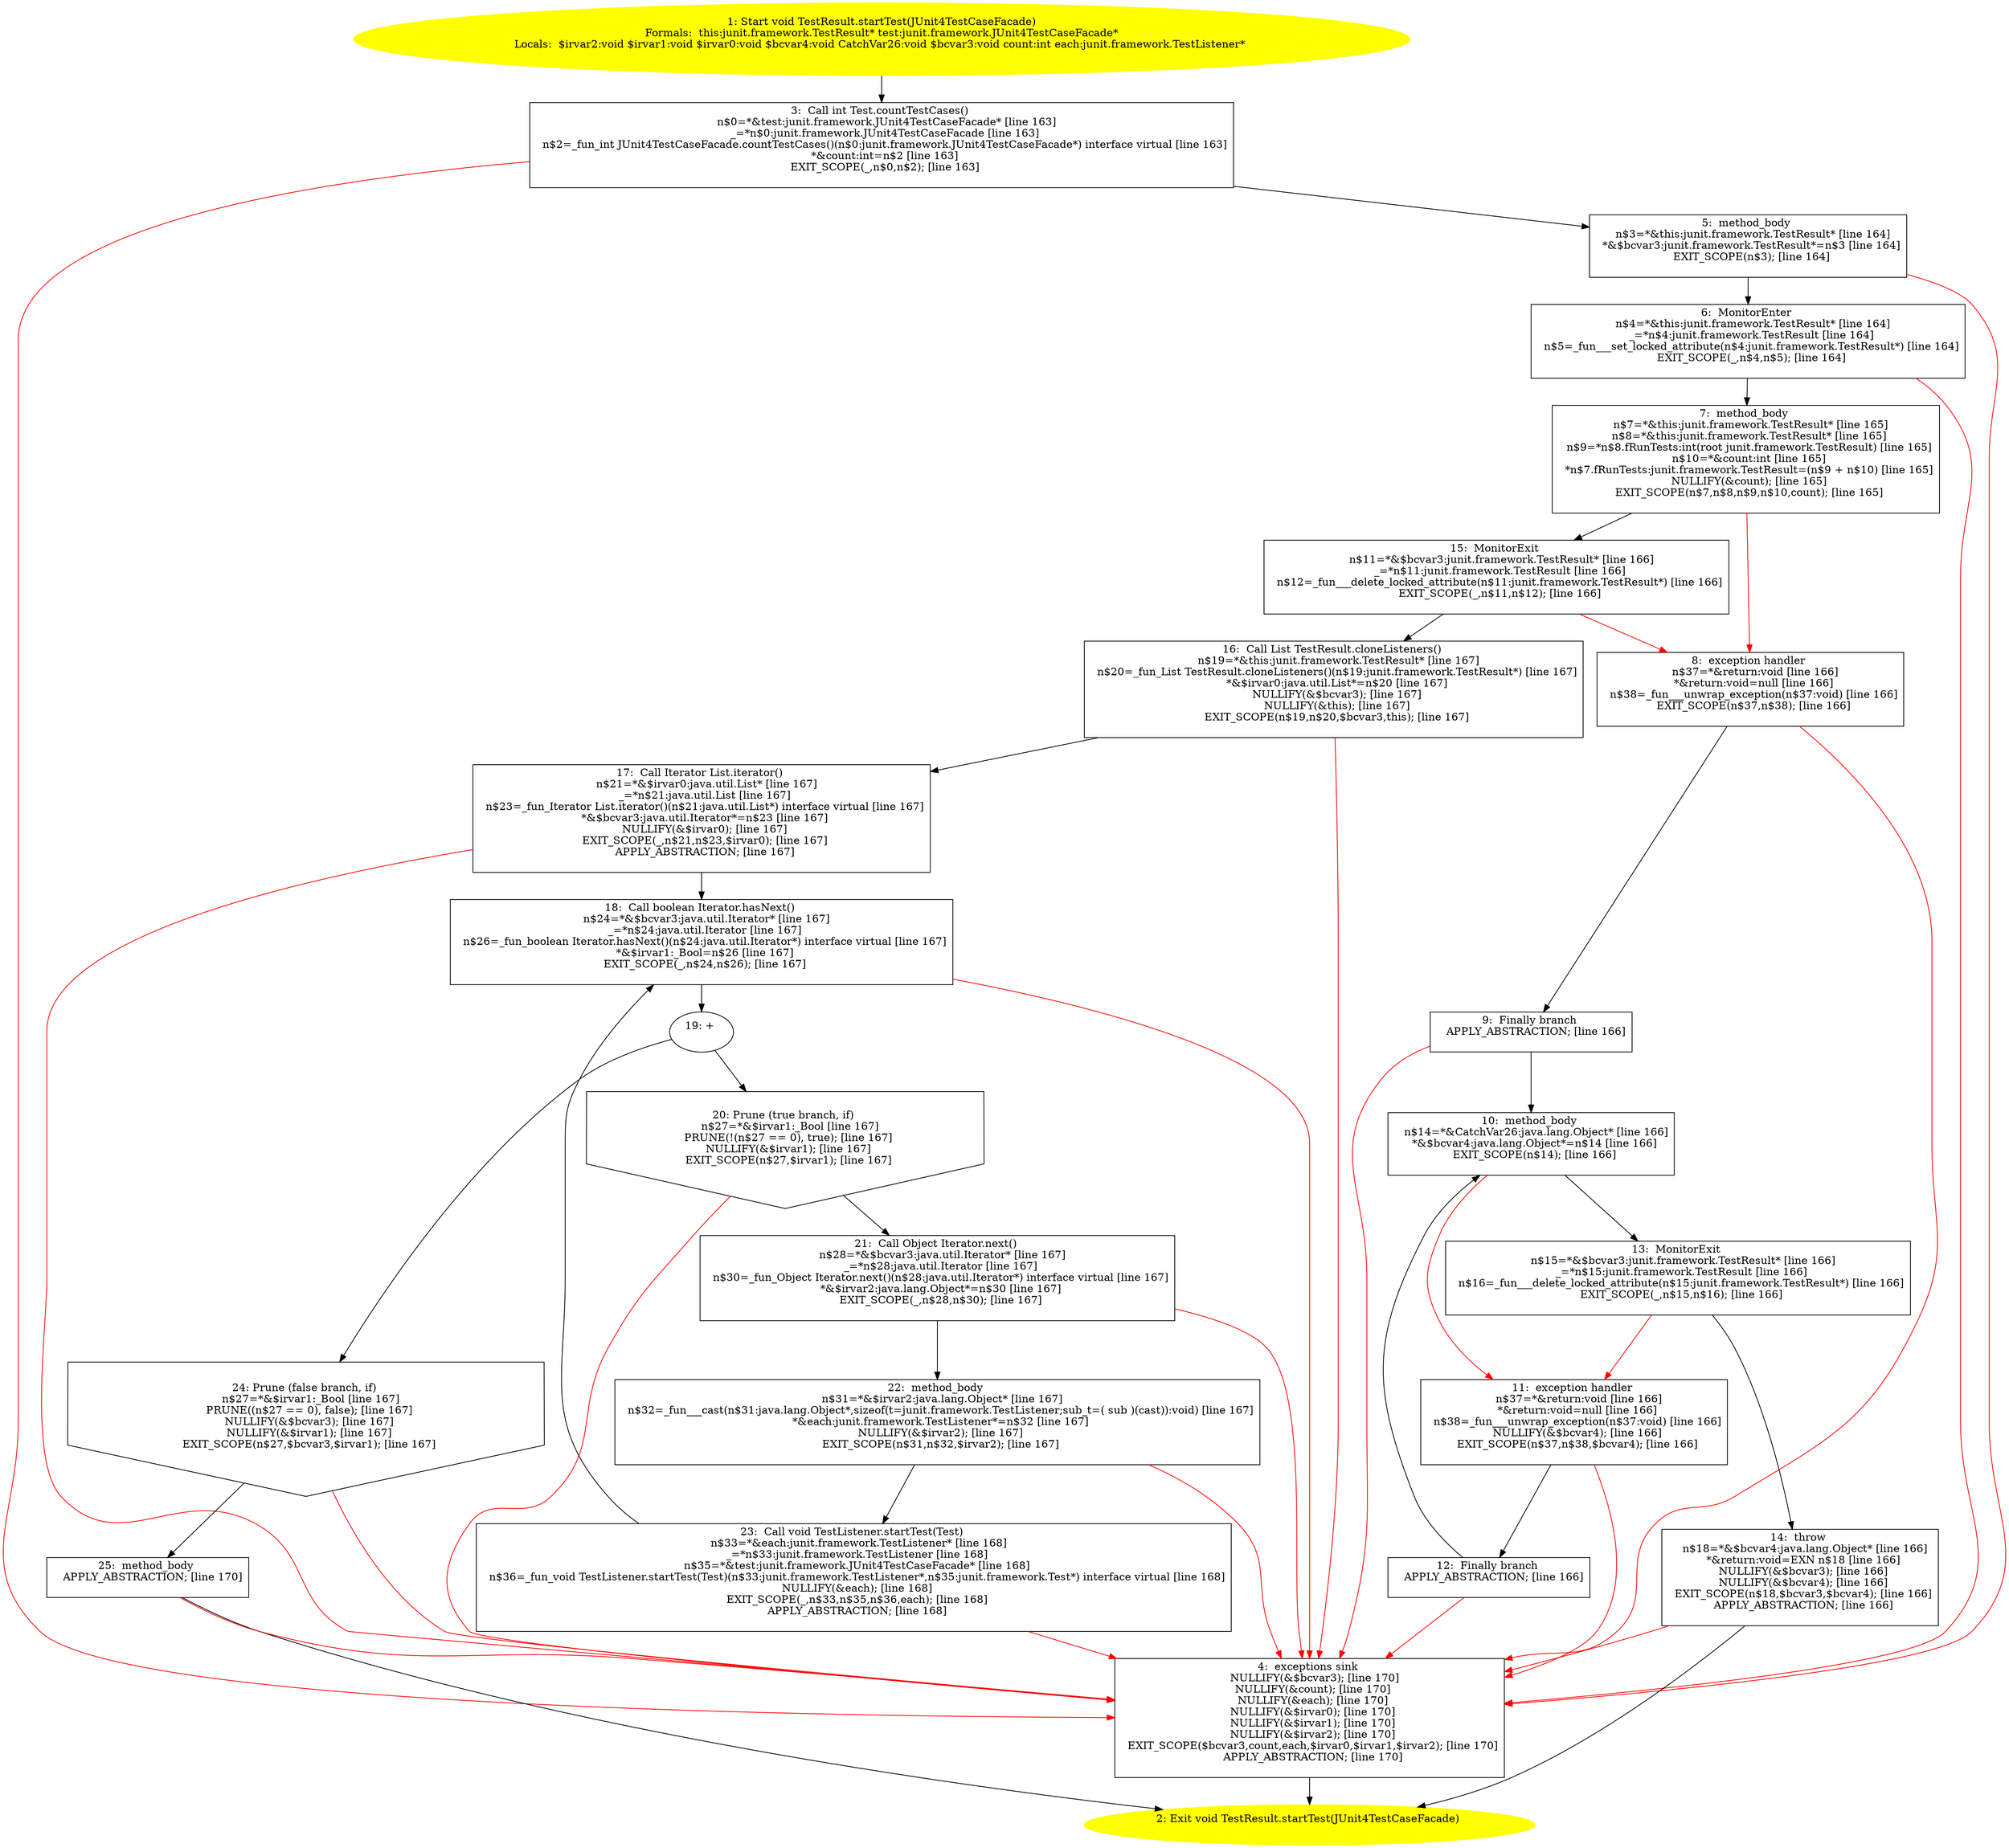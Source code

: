 /* @generated */
digraph cfg {
"junit.framework.TestResult.startTest(junit.framework.JUnit4TestCaseFacade):void.56f60e88ee9763b6785b7dca6da2120b_1" [label="1: Start void TestResult.startTest(JUnit4TestCaseFacade)\nFormals:  this:junit.framework.TestResult* test:junit.framework.JUnit4TestCaseFacade*\nLocals:  $irvar2:void $irvar1:void $irvar0:void $bcvar4:void CatchVar26:void $bcvar3:void count:int each:junit.framework.TestListener* \n  " color=yellow style=filled]
	

	 "junit.framework.TestResult.startTest(junit.framework.JUnit4TestCaseFacade):void.56f60e88ee9763b6785b7dca6da2120b_1" -> "junit.framework.TestResult.startTest(junit.framework.JUnit4TestCaseFacade):void.56f60e88ee9763b6785b7dca6da2120b_3" ;
"junit.framework.TestResult.startTest(junit.framework.JUnit4TestCaseFacade):void.56f60e88ee9763b6785b7dca6da2120b_2" [label="2: Exit void TestResult.startTest(JUnit4TestCaseFacade) \n  " color=yellow style=filled]
	

"junit.framework.TestResult.startTest(junit.framework.JUnit4TestCaseFacade):void.56f60e88ee9763b6785b7dca6da2120b_3" [label="3:  Call int Test.countTestCases() \n   n$0=*&test:junit.framework.JUnit4TestCaseFacade* [line 163]\n  _=*n$0:junit.framework.JUnit4TestCaseFacade [line 163]\n  n$2=_fun_int JUnit4TestCaseFacade.countTestCases()(n$0:junit.framework.JUnit4TestCaseFacade*) interface virtual [line 163]\n  *&count:int=n$2 [line 163]\n  EXIT_SCOPE(_,n$0,n$2); [line 163]\n " shape="box"]
	

	 "junit.framework.TestResult.startTest(junit.framework.JUnit4TestCaseFacade):void.56f60e88ee9763b6785b7dca6da2120b_3" -> "junit.framework.TestResult.startTest(junit.framework.JUnit4TestCaseFacade):void.56f60e88ee9763b6785b7dca6da2120b_5" ;
	 "junit.framework.TestResult.startTest(junit.framework.JUnit4TestCaseFacade):void.56f60e88ee9763b6785b7dca6da2120b_3" -> "junit.framework.TestResult.startTest(junit.framework.JUnit4TestCaseFacade):void.56f60e88ee9763b6785b7dca6da2120b_4" [color="red" ];
"junit.framework.TestResult.startTest(junit.framework.JUnit4TestCaseFacade):void.56f60e88ee9763b6785b7dca6da2120b_4" [label="4:  exceptions sink \n   NULLIFY(&$bcvar3); [line 170]\n  NULLIFY(&count); [line 170]\n  NULLIFY(&each); [line 170]\n  NULLIFY(&$irvar0); [line 170]\n  NULLIFY(&$irvar1); [line 170]\n  NULLIFY(&$irvar2); [line 170]\n  EXIT_SCOPE($bcvar3,count,each,$irvar0,$irvar1,$irvar2); [line 170]\n  APPLY_ABSTRACTION; [line 170]\n " shape="box"]
	

	 "junit.framework.TestResult.startTest(junit.framework.JUnit4TestCaseFacade):void.56f60e88ee9763b6785b7dca6da2120b_4" -> "junit.framework.TestResult.startTest(junit.framework.JUnit4TestCaseFacade):void.56f60e88ee9763b6785b7dca6da2120b_2" ;
"junit.framework.TestResult.startTest(junit.framework.JUnit4TestCaseFacade):void.56f60e88ee9763b6785b7dca6da2120b_5" [label="5:  method_body \n   n$3=*&this:junit.framework.TestResult* [line 164]\n  *&$bcvar3:junit.framework.TestResult*=n$3 [line 164]\n  EXIT_SCOPE(n$3); [line 164]\n " shape="box"]
	

	 "junit.framework.TestResult.startTest(junit.framework.JUnit4TestCaseFacade):void.56f60e88ee9763b6785b7dca6da2120b_5" -> "junit.framework.TestResult.startTest(junit.framework.JUnit4TestCaseFacade):void.56f60e88ee9763b6785b7dca6da2120b_6" ;
	 "junit.framework.TestResult.startTest(junit.framework.JUnit4TestCaseFacade):void.56f60e88ee9763b6785b7dca6da2120b_5" -> "junit.framework.TestResult.startTest(junit.framework.JUnit4TestCaseFacade):void.56f60e88ee9763b6785b7dca6da2120b_4" [color="red" ];
"junit.framework.TestResult.startTest(junit.framework.JUnit4TestCaseFacade):void.56f60e88ee9763b6785b7dca6da2120b_6" [label="6:  MonitorEnter \n   n$4=*&this:junit.framework.TestResult* [line 164]\n  _=*n$4:junit.framework.TestResult [line 164]\n  n$5=_fun___set_locked_attribute(n$4:junit.framework.TestResult*) [line 164]\n  EXIT_SCOPE(_,n$4,n$5); [line 164]\n " shape="box"]
	

	 "junit.framework.TestResult.startTest(junit.framework.JUnit4TestCaseFacade):void.56f60e88ee9763b6785b7dca6da2120b_6" -> "junit.framework.TestResult.startTest(junit.framework.JUnit4TestCaseFacade):void.56f60e88ee9763b6785b7dca6da2120b_7" ;
	 "junit.framework.TestResult.startTest(junit.framework.JUnit4TestCaseFacade):void.56f60e88ee9763b6785b7dca6da2120b_6" -> "junit.framework.TestResult.startTest(junit.framework.JUnit4TestCaseFacade):void.56f60e88ee9763b6785b7dca6da2120b_4" [color="red" ];
"junit.framework.TestResult.startTest(junit.framework.JUnit4TestCaseFacade):void.56f60e88ee9763b6785b7dca6da2120b_7" [label="7:  method_body \n   n$7=*&this:junit.framework.TestResult* [line 165]\n  n$8=*&this:junit.framework.TestResult* [line 165]\n  n$9=*n$8.fRunTests:int(root junit.framework.TestResult) [line 165]\n  n$10=*&count:int [line 165]\n  *n$7.fRunTests:junit.framework.TestResult=(n$9 + n$10) [line 165]\n  NULLIFY(&count); [line 165]\n  EXIT_SCOPE(n$7,n$8,n$9,n$10,count); [line 165]\n " shape="box"]
	

	 "junit.framework.TestResult.startTest(junit.framework.JUnit4TestCaseFacade):void.56f60e88ee9763b6785b7dca6da2120b_7" -> "junit.framework.TestResult.startTest(junit.framework.JUnit4TestCaseFacade):void.56f60e88ee9763b6785b7dca6da2120b_15" ;
	 "junit.framework.TestResult.startTest(junit.framework.JUnit4TestCaseFacade):void.56f60e88ee9763b6785b7dca6da2120b_7" -> "junit.framework.TestResult.startTest(junit.framework.JUnit4TestCaseFacade):void.56f60e88ee9763b6785b7dca6da2120b_8" [color="red" ];
"junit.framework.TestResult.startTest(junit.framework.JUnit4TestCaseFacade):void.56f60e88ee9763b6785b7dca6da2120b_8" [label="8:  exception handler \n   n$37=*&return:void [line 166]\n  *&return:void=null [line 166]\n  n$38=_fun___unwrap_exception(n$37:void) [line 166]\n  EXIT_SCOPE(n$37,n$38); [line 166]\n " shape="box"]
	

	 "junit.framework.TestResult.startTest(junit.framework.JUnit4TestCaseFacade):void.56f60e88ee9763b6785b7dca6da2120b_8" -> "junit.framework.TestResult.startTest(junit.framework.JUnit4TestCaseFacade):void.56f60e88ee9763b6785b7dca6da2120b_9" ;
	 "junit.framework.TestResult.startTest(junit.framework.JUnit4TestCaseFacade):void.56f60e88ee9763b6785b7dca6da2120b_8" -> "junit.framework.TestResult.startTest(junit.framework.JUnit4TestCaseFacade):void.56f60e88ee9763b6785b7dca6da2120b_4" [color="red" ];
"junit.framework.TestResult.startTest(junit.framework.JUnit4TestCaseFacade):void.56f60e88ee9763b6785b7dca6da2120b_9" [label="9:  Finally branch \n   APPLY_ABSTRACTION; [line 166]\n " shape="box"]
	

	 "junit.framework.TestResult.startTest(junit.framework.JUnit4TestCaseFacade):void.56f60e88ee9763b6785b7dca6da2120b_9" -> "junit.framework.TestResult.startTest(junit.framework.JUnit4TestCaseFacade):void.56f60e88ee9763b6785b7dca6da2120b_10" ;
	 "junit.framework.TestResult.startTest(junit.framework.JUnit4TestCaseFacade):void.56f60e88ee9763b6785b7dca6da2120b_9" -> "junit.framework.TestResult.startTest(junit.framework.JUnit4TestCaseFacade):void.56f60e88ee9763b6785b7dca6da2120b_4" [color="red" ];
"junit.framework.TestResult.startTest(junit.framework.JUnit4TestCaseFacade):void.56f60e88ee9763b6785b7dca6da2120b_10" [label="10:  method_body \n   n$14=*&CatchVar26:java.lang.Object* [line 166]\n  *&$bcvar4:java.lang.Object*=n$14 [line 166]\n  EXIT_SCOPE(n$14); [line 166]\n " shape="box"]
	

	 "junit.framework.TestResult.startTest(junit.framework.JUnit4TestCaseFacade):void.56f60e88ee9763b6785b7dca6da2120b_10" -> "junit.framework.TestResult.startTest(junit.framework.JUnit4TestCaseFacade):void.56f60e88ee9763b6785b7dca6da2120b_13" ;
	 "junit.framework.TestResult.startTest(junit.framework.JUnit4TestCaseFacade):void.56f60e88ee9763b6785b7dca6da2120b_10" -> "junit.framework.TestResult.startTest(junit.framework.JUnit4TestCaseFacade):void.56f60e88ee9763b6785b7dca6da2120b_11" [color="red" ];
"junit.framework.TestResult.startTest(junit.framework.JUnit4TestCaseFacade):void.56f60e88ee9763b6785b7dca6da2120b_11" [label="11:  exception handler \n   n$37=*&return:void [line 166]\n  *&return:void=null [line 166]\n  n$38=_fun___unwrap_exception(n$37:void) [line 166]\n  NULLIFY(&$bcvar4); [line 166]\n  EXIT_SCOPE(n$37,n$38,$bcvar4); [line 166]\n " shape="box"]
	

	 "junit.framework.TestResult.startTest(junit.framework.JUnit4TestCaseFacade):void.56f60e88ee9763b6785b7dca6da2120b_11" -> "junit.framework.TestResult.startTest(junit.framework.JUnit4TestCaseFacade):void.56f60e88ee9763b6785b7dca6da2120b_12" ;
	 "junit.framework.TestResult.startTest(junit.framework.JUnit4TestCaseFacade):void.56f60e88ee9763b6785b7dca6da2120b_11" -> "junit.framework.TestResult.startTest(junit.framework.JUnit4TestCaseFacade):void.56f60e88ee9763b6785b7dca6da2120b_4" [color="red" ];
"junit.framework.TestResult.startTest(junit.framework.JUnit4TestCaseFacade):void.56f60e88ee9763b6785b7dca6da2120b_12" [label="12:  Finally branch \n   APPLY_ABSTRACTION; [line 166]\n " shape="box"]
	

	 "junit.framework.TestResult.startTest(junit.framework.JUnit4TestCaseFacade):void.56f60e88ee9763b6785b7dca6da2120b_12" -> "junit.framework.TestResult.startTest(junit.framework.JUnit4TestCaseFacade):void.56f60e88ee9763b6785b7dca6da2120b_10" ;
	 "junit.framework.TestResult.startTest(junit.framework.JUnit4TestCaseFacade):void.56f60e88ee9763b6785b7dca6da2120b_12" -> "junit.framework.TestResult.startTest(junit.framework.JUnit4TestCaseFacade):void.56f60e88ee9763b6785b7dca6da2120b_4" [color="red" ];
"junit.framework.TestResult.startTest(junit.framework.JUnit4TestCaseFacade):void.56f60e88ee9763b6785b7dca6da2120b_13" [label="13:  MonitorExit \n   n$15=*&$bcvar3:junit.framework.TestResult* [line 166]\n  _=*n$15:junit.framework.TestResult [line 166]\n  n$16=_fun___delete_locked_attribute(n$15:junit.framework.TestResult*) [line 166]\n  EXIT_SCOPE(_,n$15,n$16); [line 166]\n " shape="box"]
	

	 "junit.framework.TestResult.startTest(junit.framework.JUnit4TestCaseFacade):void.56f60e88ee9763b6785b7dca6da2120b_13" -> "junit.framework.TestResult.startTest(junit.framework.JUnit4TestCaseFacade):void.56f60e88ee9763b6785b7dca6da2120b_14" ;
	 "junit.framework.TestResult.startTest(junit.framework.JUnit4TestCaseFacade):void.56f60e88ee9763b6785b7dca6da2120b_13" -> "junit.framework.TestResult.startTest(junit.framework.JUnit4TestCaseFacade):void.56f60e88ee9763b6785b7dca6da2120b_11" [color="red" ];
"junit.framework.TestResult.startTest(junit.framework.JUnit4TestCaseFacade):void.56f60e88ee9763b6785b7dca6da2120b_14" [label="14:  throw \n   n$18=*&$bcvar4:java.lang.Object* [line 166]\n  *&return:void=EXN n$18 [line 166]\n  NULLIFY(&$bcvar3); [line 166]\n  NULLIFY(&$bcvar4); [line 166]\n  EXIT_SCOPE(n$18,$bcvar3,$bcvar4); [line 166]\n  APPLY_ABSTRACTION; [line 166]\n " shape="box"]
	

	 "junit.framework.TestResult.startTest(junit.framework.JUnit4TestCaseFacade):void.56f60e88ee9763b6785b7dca6da2120b_14" -> "junit.framework.TestResult.startTest(junit.framework.JUnit4TestCaseFacade):void.56f60e88ee9763b6785b7dca6da2120b_2" ;
	 "junit.framework.TestResult.startTest(junit.framework.JUnit4TestCaseFacade):void.56f60e88ee9763b6785b7dca6da2120b_14" -> "junit.framework.TestResult.startTest(junit.framework.JUnit4TestCaseFacade):void.56f60e88ee9763b6785b7dca6da2120b_4" [color="red" ];
"junit.framework.TestResult.startTest(junit.framework.JUnit4TestCaseFacade):void.56f60e88ee9763b6785b7dca6da2120b_15" [label="15:  MonitorExit \n   n$11=*&$bcvar3:junit.framework.TestResult* [line 166]\n  _=*n$11:junit.framework.TestResult [line 166]\n  n$12=_fun___delete_locked_attribute(n$11:junit.framework.TestResult*) [line 166]\n  EXIT_SCOPE(_,n$11,n$12); [line 166]\n " shape="box"]
	

	 "junit.framework.TestResult.startTest(junit.framework.JUnit4TestCaseFacade):void.56f60e88ee9763b6785b7dca6da2120b_15" -> "junit.framework.TestResult.startTest(junit.framework.JUnit4TestCaseFacade):void.56f60e88ee9763b6785b7dca6da2120b_16" ;
	 "junit.framework.TestResult.startTest(junit.framework.JUnit4TestCaseFacade):void.56f60e88ee9763b6785b7dca6da2120b_15" -> "junit.framework.TestResult.startTest(junit.framework.JUnit4TestCaseFacade):void.56f60e88ee9763b6785b7dca6da2120b_8" [color="red" ];
"junit.framework.TestResult.startTest(junit.framework.JUnit4TestCaseFacade):void.56f60e88ee9763b6785b7dca6da2120b_16" [label="16:  Call List TestResult.cloneListeners() \n   n$19=*&this:junit.framework.TestResult* [line 167]\n  n$20=_fun_List TestResult.cloneListeners()(n$19:junit.framework.TestResult*) [line 167]\n  *&$irvar0:java.util.List*=n$20 [line 167]\n  NULLIFY(&$bcvar3); [line 167]\n  NULLIFY(&this); [line 167]\n  EXIT_SCOPE(n$19,n$20,$bcvar3,this); [line 167]\n " shape="box"]
	

	 "junit.framework.TestResult.startTest(junit.framework.JUnit4TestCaseFacade):void.56f60e88ee9763b6785b7dca6da2120b_16" -> "junit.framework.TestResult.startTest(junit.framework.JUnit4TestCaseFacade):void.56f60e88ee9763b6785b7dca6da2120b_17" ;
	 "junit.framework.TestResult.startTest(junit.framework.JUnit4TestCaseFacade):void.56f60e88ee9763b6785b7dca6da2120b_16" -> "junit.framework.TestResult.startTest(junit.framework.JUnit4TestCaseFacade):void.56f60e88ee9763b6785b7dca6da2120b_4" [color="red" ];
"junit.framework.TestResult.startTest(junit.framework.JUnit4TestCaseFacade):void.56f60e88ee9763b6785b7dca6da2120b_17" [label="17:  Call Iterator List.iterator() \n   n$21=*&$irvar0:java.util.List* [line 167]\n  _=*n$21:java.util.List [line 167]\n  n$23=_fun_Iterator List.iterator()(n$21:java.util.List*) interface virtual [line 167]\n  *&$bcvar3:java.util.Iterator*=n$23 [line 167]\n  NULLIFY(&$irvar0); [line 167]\n  EXIT_SCOPE(_,n$21,n$23,$irvar0); [line 167]\n  APPLY_ABSTRACTION; [line 167]\n " shape="box"]
	

	 "junit.framework.TestResult.startTest(junit.framework.JUnit4TestCaseFacade):void.56f60e88ee9763b6785b7dca6da2120b_17" -> "junit.framework.TestResult.startTest(junit.framework.JUnit4TestCaseFacade):void.56f60e88ee9763b6785b7dca6da2120b_18" ;
	 "junit.framework.TestResult.startTest(junit.framework.JUnit4TestCaseFacade):void.56f60e88ee9763b6785b7dca6da2120b_17" -> "junit.framework.TestResult.startTest(junit.framework.JUnit4TestCaseFacade):void.56f60e88ee9763b6785b7dca6da2120b_4" [color="red" ];
"junit.framework.TestResult.startTest(junit.framework.JUnit4TestCaseFacade):void.56f60e88ee9763b6785b7dca6da2120b_18" [label="18:  Call boolean Iterator.hasNext() \n   n$24=*&$bcvar3:java.util.Iterator* [line 167]\n  _=*n$24:java.util.Iterator [line 167]\n  n$26=_fun_boolean Iterator.hasNext()(n$24:java.util.Iterator*) interface virtual [line 167]\n  *&$irvar1:_Bool=n$26 [line 167]\n  EXIT_SCOPE(_,n$24,n$26); [line 167]\n " shape="box"]
	

	 "junit.framework.TestResult.startTest(junit.framework.JUnit4TestCaseFacade):void.56f60e88ee9763b6785b7dca6da2120b_18" -> "junit.framework.TestResult.startTest(junit.framework.JUnit4TestCaseFacade):void.56f60e88ee9763b6785b7dca6da2120b_19" ;
	 "junit.framework.TestResult.startTest(junit.framework.JUnit4TestCaseFacade):void.56f60e88ee9763b6785b7dca6da2120b_18" -> "junit.framework.TestResult.startTest(junit.framework.JUnit4TestCaseFacade):void.56f60e88ee9763b6785b7dca6da2120b_4" [color="red" ];
"junit.framework.TestResult.startTest(junit.framework.JUnit4TestCaseFacade):void.56f60e88ee9763b6785b7dca6da2120b_19" [label="19: + \n  " ]
	

	 "junit.framework.TestResult.startTest(junit.framework.JUnit4TestCaseFacade):void.56f60e88ee9763b6785b7dca6da2120b_19" -> "junit.framework.TestResult.startTest(junit.framework.JUnit4TestCaseFacade):void.56f60e88ee9763b6785b7dca6da2120b_20" ;
	 "junit.framework.TestResult.startTest(junit.framework.JUnit4TestCaseFacade):void.56f60e88ee9763b6785b7dca6da2120b_19" -> "junit.framework.TestResult.startTest(junit.framework.JUnit4TestCaseFacade):void.56f60e88ee9763b6785b7dca6da2120b_24" ;
"junit.framework.TestResult.startTest(junit.framework.JUnit4TestCaseFacade):void.56f60e88ee9763b6785b7dca6da2120b_20" [label="20: Prune (true branch, if) \n   n$27=*&$irvar1:_Bool [line 167]\n  PRUNE(!(n$27 == 0), true); [line 167]\n  NULLIFY(&$irvar1); [line 167]\n  EXIT_SCOPE(n$27,$irvar1); [line 167]\n " shape="invhouse"]
	

	 "junit.framework.TestResult.startTest(junit.framework.JUnit4TestCaseFacade):void.56f60e88ee9763b6785b7dca6da2120b_20" -> "junit.framework.TestResult.startTest(junit.framework.JUnit4TestCaseFacade):void.56f60e88ee9763b6785b7dca6da2120b_21" ;
	 "junit.framework.TestResult.startTest(junit.framework.JUnit4TestCaseFacade):void.56f60e88ee9763b6785b7dca6da2120b_20" -> "junit.framework.TestResult.startTest(junit.framework.JUnit4TestCaseFacade):void.56f60e88ee9763b6785b7dca6da2120b_4" [color="red" ];
"junit.framework.TestResult.startTest(junit.framework.JUnit4TestCaseFacade):void.56f60e88ee9763b6785b7dca6da2120b_21" [label="21:  Call Object Iterator.next() \n   n$28=*&$bcvar3:java.util.Iterator* [line 167]\n  _=*n$28:java.util.Iterator [line 167]\n  n$30=_fun_Object Iterator.next()(n$28:java.util.Iterator*) interface virtual [line 167]\n  *&$irvar2:java.lang.Object*=n$30 [line 167]\n  EXIT_SCOPE(_,n$28,n$30); [line 167]\n " shape="box"]
	

	 "junit.framework.TestResult.startTest(junit.framework.JUnit4TestCaseFacade):void.56f60e88ee9763b6785b7dca6da2120b_21" -> "junit.framework.TestResult.startTest(junit.framework.JUnit4TestCaseFacade):void.56f60e88ee9763b6785b7dca6da2120b_22" ;
	 "junit.framework.TestResult.startTest(junit.framework.JUnit4TestCaseFacade):void.56f60e88ee9763b6785b7dca6da2120b_21" -> "junit.framework.TestResult.startTest(junit.framework.JUnit4TestCaseFacade):void.56f60e88ee9763b6785b7dca6da2120b_4" [color="red" ];
"junit.framework.TestResult.startTest(junit.framework.JUnit4TestCaseFacade):void.56f60e88ee9763b6785b7dca6da2120b_22" [label="22:  method_body \n   n$31=*&$irvar2:java.lang.Object* [line 167]\n  n$32=_fun___cast(n$31:java.lang.Object*,sizeof(t=junit.framework.TestListener;sub_t=( sub )(cast)):void) [line 167]\n  *&each:junit.framework.TestListener*=n$32 [line 167]\n  NULLIFY(&$irvar2); [line 167]\n  EXIT_SCOPE(n$31,n$32,$irvar2); [line 167]\n " shape="box"]
	

	 "junit.framework.TestResult.startTest(junit.framework.JUnit4TestCaseFacade):void.56f60e88ee9763b6785b7dca6da2120b_22" -> "junit.framework.TestResult.startTest(junit.framework.JUnit4TestCaseFacade):void.56f60e88ee9763b6785b7dca6da2120b_23" ;
	 "junit.framework.TestResult.startTest(junit.framework.JUnit4TestCaseFacade):void.56f60e88ee9763b6785b7dca6da2120b_22" -> "junit.framework.TestResult.startTest(junit.framework.JUnit4TestCaseFacade):void.56f60e88ee9763b6785b7dca6da2120b_4" [color="red" ];
"junit.framework.TestResult.startTest(junit.framework.JUnit4TestCaseFacade):void.56f60e88ee9763b6785b7dca6da2120b_23" [label="23:  Call void TestListener.startTest(Test) \n   n$33=*&each:junit.framework.TestListener* [line 168]\n  _=*n$33:junit.framework.TestListener [line 168]\n  n$35=*&test:junit.framework.JUnit4TestCaseFacade* [line 168]\n  n$36=_fun_void TestListener.startTest(Test)(n$33:junit.framework.TestListener*,n$35:junit.framework.Test*) interface virtual [line 168]\n  NULLIFY(&each); [line 168]\n  EXIT_SCOPE(_,n$33,n$35,n$36,each); [line 168]\n  APPLY_ABSTRACTION; [line 168]\n " shape="box"]
	

	 "junit.framework.TestResult.startTest(junit.framework.JUnit4TestCaseFacade):void.56f60e88ee9763b6785b7dca6da2120b_23" -> "junit.framework.TestResult.startTest(junit.framework.JUnit4TestCaseFacade):void.56f60e88ee9763b6785b7dca6da2120b_18" ;
	 "junit.framework.TestResult.startTest(junit.framework.JUnit4TestCaseFacade):void.56f60e88ee9763b6785b7dca6da2120b_23" -> "junit.framework.TestResult.startTest(junit.framework.JUnit4TestCaseFacade):void.56f60e88ee9763b6785b7dca6da2120b_4" [color="red" ];
"junit.framework.TestResult.startTest(junit.framework.JUnit4TestCaseFacade):void.56f60e88ee9763b6785b7dca6da2120b_24" [label="24: Prune (false branch, if) \n   n$27=*&$irvar1:_Bool [line 167]\n  PRUNE((n$27 == 0), false); [line 167]\n  NULLIFY(&$bcvar3); [line 167]\n  NULLIFY(&$irvar1); [line 167]\n  EXIT_SCOPE(n$27,$bcvar3,$irvar1); [line 167]\n " shape="invhouse"]
	

	 "junit.framework.TestResult.startTest(junit.framework.JUnit4TestCaseFacade):void.56f60e88ee9763b6785b7dca6da2120b_24" -> "junit.framework.TestResult.startTest(junit.framework.JUnit4TestCaseFacade):void.56f60e88ee9763b6785b7dca6da2120b_25" ;
	 "junit.framework.TestResult.startTest(junit.framework.JUnit4TestCaseFacade):void.56f60e88ee9763b6785b7dca6da2120b_24" -> "junit.framework.TestResult.startTest(junit.framework.JUnit4TestCaseFacade):void.56f60e88ee9763b6785b7dca6da2120b_4" [color="red" ];
"junit.framework.TestResult.startTest(junit.framework.JUnit4TestCaseFacade):void.56f60e88ee9763b6785b7dca6da2120b_25" [label="25:  method_body \n   APPLY_ABSTRACTION; [line 170]\n " shape="box"]
	

	 "junit.framework.TestResult.startTest(junit.framework.JUnit4TestCaseFacade):void.56f60e88ee9763b6785b7dca6da2120b_25" -> "junit.framework.TestResult.startTest(junit.framework.JUnit4TestCaseFacade):void.56f60e88ee9763b6785b7dca6da2120b_2" ;
	 "junit.framework.TestResult.startTest(junit.framework.JUnit4TestCaseFacade):void.56f60e88ee9763b6785b7dca6da2120b_25" -> "junit.framework.TestResult.startTest(junit.framework.JUnit4TestCaseFacade):void.56f60e88ee9763b6785b7dca6da2120b_4" [color="red" ];
}
